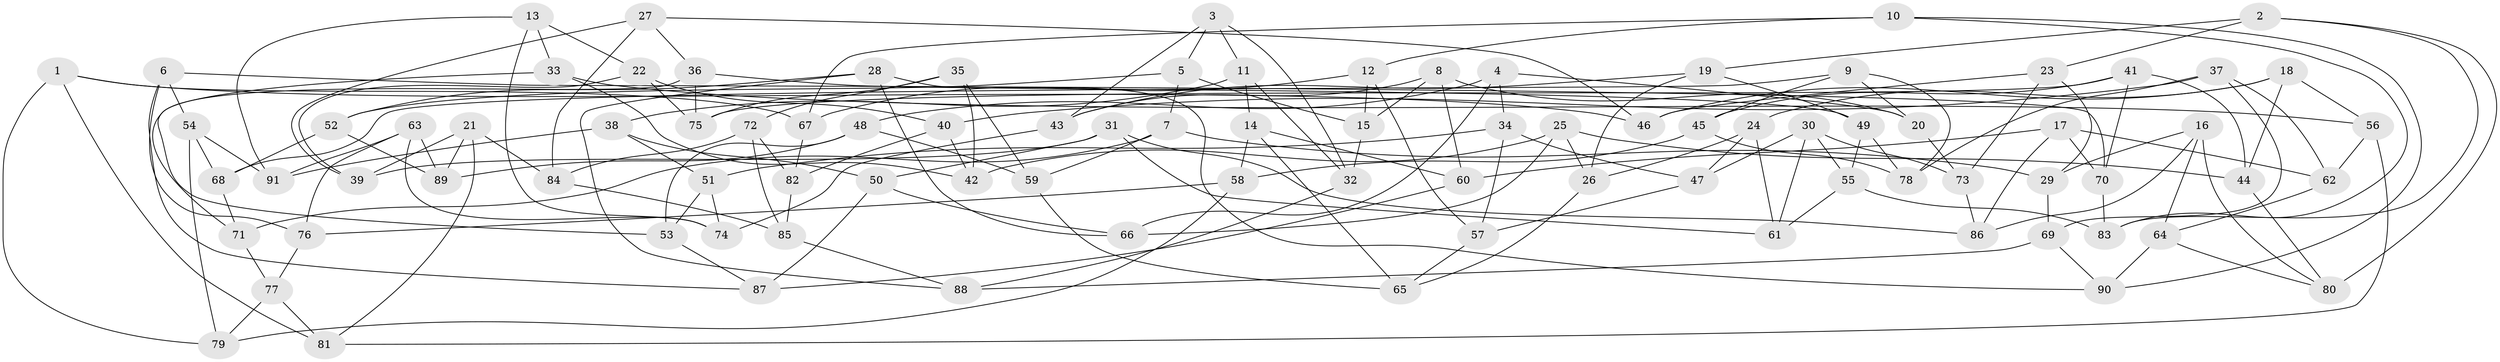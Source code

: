 // Generated by graph-tools (version 1.1) at 2025/11/02/27/25 16:11:47]
// undirected, 91 vertices, 182 edges
graph export_dot {
graph [start="1"]
  node [color=gray90,style=filled];
  1;
  2;
  3;
  4;
  5;
  6;
  7;
  8;
  9;
  10;
  11;
  12;
  13;
  14;
  15;
  16;
  17;
  18;
  19;
  20;
  21;
  22;
  23;
  24;
  25;
  26;
  27;
  28;
  29;
  30;
  31;
  32;
  33;
  34;
  35;
  36;
  37;
  38;
  39;
  40;
  41;
  42;
  43;
  44;
  45;
  46;
  47;
  48;
  49;
  50;
  51;
  52;
  53;
  54;
  55;
  56;
  57;
  58;
  59;
  60;
  61;
  62;
  63;
  64;
  65;
  66;
  67;
  68;
  69;
  70;
  71;
  72;
  73;
  74;
  75;
  76;
  77;
  78;
  79;
  80;
  81;
  82;
  83;
  84;
  85;
  86;
  87;
  88;
  89;
  90;
  91;
  1 -- 81;
  1 -- 46;
  1 -- 67;
  1 -- 79;
  2 -- 80;
  2 -- 83;
  2 -- 23;
  2 -- 19;
  3 -- 5;
  3 -- 43;
  3 -- 32;
  3 -- 11;
  4 -- 66;
  4 -- 34;
  4 -- 48;
  4 -- 20;
  5 -- 52;
  5 -- 7;
  5 -- 15;
  6 -- 87;
  6 -- 76;
  6 -- 54;
  6 -- 70;
  7 -- 59;
  7 -- 29;
  7 -- 71;
  8 -- 15;
  8 -- 60;
  8 -- 43;
  8 -- 20;
  9 -- 78;
  9 -- 20;
  9 -- 68;
  9 -- 45;
  10 -- 12;
  10 -- 90;
  10 -- 67;
  10 -- 83;
  11 -- 14;
  11 -- 32;
  11 -- 38;
  12 -- 57;
  12 -- 67;
  12 -- 15;
  13 -- 33;
  13 -- 74;
  13 -- 22;
  13 -- 91;
  14 -- 65;
  14 -- 58;
  14 -- 60;
  15 -- 32;
  16 -- 64;
  16 -- 80;
  16 -- 86;
  16 -- 29;
  17 -- 60;
  17 -- 86;
  17 -- 70;
  17 -- 62;
  18 -- 24;
  18 -- 46;
  18 -- 56;
  18 -- 44;
  19 -- 43;
  19 -- 26;
  19 -- 49;
  20 -- 73;
  21 -- 84;
  21 -- 89;
  21 -- 81;
  21 -- 39;
  22 -- 40;
  22 -- 39;
  22 -- 75;
  23 -- 46;
  23 -- 29;
  23 -- 73;
  24 -- 47;
  24 -- 26;
  24 -- 61;
  25 -- 26;
  25 -- 42;
  25 -- 44;
  25 -- 66;
  26 -- 65;
  27 -- 84;
  27 -- 39;
  27 -- 36;
  27 -- 46;
  28 -- 66;
  28 -- 88;
  28 -- 90;
  28 -- 52;
  29 -- 69;
  30 -- 61;
  30 -- 47;
  30 -- 73;
  30 -- 55;
  31 -- 86;
  31 -- 61;
  31 -- 39;
  31 -- 50;
  32 -- 88;
  33 -- 56;
  33 -- 53;
  33 -- 42;
  34 -- 47;
  34 -- 51;
  34 -- 57;
  35 -- 72;
  35 -- 42;
  35 -- 75;
  35 -- 59;
  36 -- 75;
  36 -- 71;
  36 -- 49;
  37 -- 40;
  37 -- 62;
  37 -- 69;
  37 -- 78;
  38 -- 50;
  38 -- 51;
  38 -- 91;
  40 -- 42;
  40 -- 82;
  41 -- 75;
  41 -- 45;
  41 -- 44;
  41 -- 70;
  43 -- 74;
  44 -- 80;
  45 -- 78;
  45 -- 58;
  47 -- 57;
  48 -- 53;
  48 -- 59;
  48 -- 89;
  49 -- 55;
  49 -- 78;
  50 -- 66;
  50 -- 87;
  51 -- 53;
  51 -- 74;
  52 -- 89;
  52 -- 68;
  53 -- 87;
  54 -- 79;
  54 -- 91;
  54 -- 68;
  55 -- 61;
  55 -- 83;
  56 -- 81;
  56 -- 62;
  57 -- 65;
  58 -- 79;
  58 -- 76;
  59 -- 65;
  60 -- 87;
  62 -- 64;
  63 -- 89;
  63 -- 74;
  63 -- 91;
  63 -- 76;
  64 -- 80;
  64 -- 90;
  67 -- 82;
  68 -- 71;
  69 -- 88;
  69 -- 90;
  70 -- 83;
  71 -- 77;
  72 -- 85;
  72 -- 82;
  72 -- 84;
  73 -- 86;
  76 -- 77;
  77 -- 79;
  77 -- 81;
  82 -- 85;
  84 -- 85;
  85 -- 88;
}
